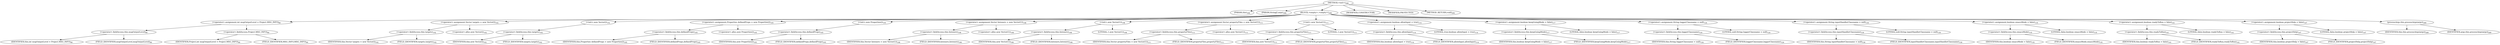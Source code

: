 digraph "&lt;init&gt;" {  
"379" [label = <(METHOD,&lt;init&gt;)<SUB>288</SUB>> ]
"10" [label = <(PARAM,this)<SUB>288</SUB>> ]
"380" [label = <(PARAM,String[] args)<SUB>288</SUB>> ]
"381" [label = <(BLOCK,&lt;empty&gt;,&lt;empty&gt;)<SUB>288</SUB>> ]
"382" [label = <(&lt;operator&gt;.assignment,int msgOutputLevel = Project.MSG_INFO)<SUB>90</SUB>> ]
"383" [label = <(&lt;operator&gt;.fieldAccess,this.msgOutputLevel)<SUB>90</SUB>> ]
"384" [label = <(IDENTIFIER,this,int msgOutputLevel = Project.MSG_INFO)<SUB>90</SUB>> ]
"385" [label = <(FIELD_IDENTIFIER,msgOutputLevel,msgOutputLevel)<SUB>90</SUB>> ]
"386" [label = <(&lt;operator&gt;.fieldAccess,Project.MSG_INFO)<SUB>90</SUB>> ]
"387" [label = <(IDENTIFIER,Project,int msgOutputLevel = Project.MSG_INFO)<SUB>90</SUB>> ]
"388" [label = <(FIELD_IDENTIFIER,MSG_INFO,MSG_INFO)<SUB>90</SUB>> ]
"389" [label = <(&lt;operator&gt;.assignment,Vector targets = new Vector())<SUB>102</SUB>> ]
"390" [label = <(&lt;operator&gt;.fieldAccess,this.targets)<SUB>102</SUB>> ]
"391" [label = <(IDENTIFIER,this,Vector targets = new Vector())<SUB>102</SUB>> ]
"392" [label = <(FIELD_IDENTIFIER,targets,targets)<SUB>102</SUB>> ]
"393" [label = <(&lt;operator&gt;.alloc,new Vector())<SUB>102</SUB>> ]
"394" [label = <(&lt;init&gt;,new Vector())<SUB>102</SUB>> ]
"395" [label = <(&lt;operator&gt;.fieldAccess,this.targets)<SUB>102</SUB>> ]
"396" [label = <(IDENTIFIER,this,new Vector())<SUB>102</SUB>> ]
"397" [label = <(FIELD_IDENTIFIER,targets,targets)<SUB>102</SUB>> ]
"398" [label = <(&lt;operator&gt;.assignment,Properties definedProps = new Properties())<SUB>105</SUB>> ]
"399" [label = <(&lt;operator&gt;.fieldAccess,this.definedProps)<SUB>105</SUB>> ]
"400" [label = <(IDENTIFIER,this,Properties definedProps = new Properties())<SUB>105</SUB>> ]
"401" [label = <(FIELD_IDENTIFIER,definedProps,definedProps)<SUB>105</SUB>> ]
"402" [label = <(&lt;operator&gt;.alloc,new Properties())<SUB>105</SUB>> ]
"403" [label = <(&lt;init&gt;,new Properties())<SUB>105</SUB>> ]
"404" [label = <(&lt;operator&gt;.fieldAccess,this.definedProps)<SUB>105</SUB>> ]
"405" [label = <(IDENTIFIER,this,new Properties())<SUB>105</SUB>> ]
"406" [label = <(FIELD_IDENTIFIER,definedProps,definedProps)<SUB>105</SUB>> ]
"407" [label = <(&lt;operator&gt;.assignment,Vector listeners = new Vector(1))<SUB>108</SUB>> ]
"408" [label = <(&lt;operator&gt;.fieldAccess,this.listeners)<SUB>108</SUB>> ]
"409" [label = <(IDENTIFIER,this,Vector listeners = new Vector(1))<SUB>108</SUB>> ]
"410" [label = <(FIELD_IDENTIFIER,listeners,listeners)<SUB>108</SUB>> ]
"411" [label = <(&lt;operator&gt;.alloc,new Vector(1))<SUB>108</SUB>> ]
"412" [label = <(&lt;init&gt;,new Vector(1))<SUB>108</SUB>> ]
"413" [label = <(&lt;operator&gt;.fieldAccess,this.listeners)<SUB>108</SUB>> ]
"414" [label = <(IDENTIFIER,this,new Vector(1))<SUB>108</SUB>> ]
"415" [label = <(FIELD_IDENTIFIER,listeners,listeners)<SUB>108</SUB>> ]
"416" [label = <(LITERAL,1,new Vector(1))<SUB>108</SUB>> ]
"417" [label = <(&lt;operator&gt;.assignment,Vector propertyFiles = new Vector(1))<SUB>111</SUB>> ]
"418" [label = <(&lt;operator&gt;.fieldAccess,this.propertyFiles)<SUB>111</SUB>> ]
"419" [label = <(IDENTIFIER,this,Vector propertyFiles = new Vector(1))<SUB>111</SUB>> ]
"420" [label = <(FIELD_IDENTIFIER,propertyFiles,propertyFiles)<SUB>111</SUB>> ]
"421" [label = <(&lt;operator&gt;.alloc,new Vector(1))<SUB>111</SUB>> ]
"422" [label = <(&lt;init&gt;,new Vector(1))<SUB>111</SUB>> ]
"423" [label = <(&lt;operator&gt;.fieldAccess,this.propertyFiles)<SUB>111</SUB>> ]
"424" [label = <(IDENTIFIER,this,new Vector(1))<SUB>111</SUB>> ]
"425" [label = <(FIELD_IDENTIFIER,propertyFiles,propertyFiles)<SUB>111</SUB>> ]
"426" [label = <(LITERAL,1,new Vector(1))<SUB>111</SUB>> ]
"427" [label = <(&lt;operator&gt;.assignment,boolean allowInput = true)<SUB>114</SUB>> ]
"428" [label = <(&lt;operator&gt;.fieldAccess,this.allowInput)<SUB>114</SUB>> ]
"429" [label = <(IDENTIFIER,this,boolean allowInput = true)<SUB>114</SUB>> ]
"430" [label = <(FIELD_IDENTIFIER,allowInput,allowInput)<SUB>114</SUB>> ]
"431" [label = <(LITERAL,true,boolean allowInput = true)<SUB>114</SUB>> ]
"432" [label = <(&lt;operator&gt;.assignment,boolean keepGoingMode = false)<SUB>117</SUB>> ]
"433" [label = <(&lt;operator&gt;.fieldAccess,this.keepGoingMode)<SUB>117</SUB>> ]
"434" [label = <(IDENTIFIER,this,boolean keepGoingMode = false)<SUB>117</SUB>> ]
"435" [label = <(FIELD_IDENTIFIER,keepGoingMode,keepGoingMode)<SUB>117</SUB>> ]
"436" [label = <(LITERAL,false,boolean keepGoingMode = false)<SUB>117</SUB>> ]
"437" [label = <(&lt;operator&gt;.assignment,String loggerClassname = null)<SUB>124</SUB>> ]
"438" [label = <(&lt;operator&gt;.fieldAccess,this.loggerClassname)<SUB>124</SUB>> ]
"439" [label = <(IDENTIFIER,this,String loggerClassname = null)<SUB>124</SUB>> ]
"440" [label = <(FIELD_IDENTIFIER,loggerClassname,loggerClassname)<SUB>124</SUB>> ]
"441" [label = <(LITERAL,null,String loggerClassname = null)<SUB>124</SUB>> ]
"442" [label = <(&lt;operator&gt;.assignment,String inputHandlerClassname = null)<SUB>130</SUB>> ]
"443" [label = <(&lt;operator&gt;.fieldAccess,this.inputHandlerClassname)<SUB>130</SUB>> ]
"444" [label = <(IDENTIFIER,this,String inputHandlerClassname = null)<SUB>130</SUB>> ]
"445" [label = <(FIELD_IDENTIFIER,inputHandlerClassname,inputHandlerClassname)<SUB>130</SUB>> ]
"446" [label = <(LITERAL,null,String inputHandlerClassname = null)<SUB>130</SUB>> ]
"447" [label = <(&lt;operator&gt;.assignment,boolean emacsMode = false)<SUB>135</SUB>> ]
"448" [label = <(&lt;operator&gt;.fieldAccess,this.emacsMode)<SUB>135</SUB>> ]
"449" [label = <(IDENTIFIER,this,boolean emacsMode = false)<SUB>135</SUB>> ]
"450" [label = <(FIELD_IDENTIFIER,emacsMode,emacsMode)<SUB>135</SUB>> ]
"451" [label = <(LITERAL,false,boolean emacsMode = false)<SUB>135</SUB>> ]
"452" [label = <(&lt;operator&gt;.assignment,boolean readyToRun = false)<SUB>141</SUB>> ]
"453" [label = <(&lt;operator&gt;.fieldAccess,this.readyToRun)<SUB>141</SUB>> ]
"454" [label = <(IDENTIFIER,this,boolean readyToRun = false)<SUB>141</SUB>> ]
"455" [label = <(FIELD_IDENTIFIER,readyToRun,readyToRun)<SUB>141</SUB>> ]
"456" [label = <(LITERAL,false,boolean readyToRun = false)<SUB>141</SUB>> ]
"457" [label = <(&lt;operator&gt;.assignment,boolean projectHelp = false)<SUB>147</SUB>> ]
"458" [label = <(&lt;operator&gt;.fieldAccess,this.projectHelp)<SUB>147</SUB>> ]
"459" [label = <(IDENTIFIER,this,boolean projectHelp = false)<SUB>147</SUB>> ]
"460" [label = <(FIELD_IDENTIFIER,projectHelp,projectHelp)<SUB>147</SUB>> ]
"461" [label = <(LITERAL,false,boolean projectHelp = false)<SUB>147</SUB>> ]
"462" [label = <(processArgs,this.processArgs(args))<SUB>289</SUB>> ]
"9" [label = <(IDENTIFIER,this,this.processArgs(args))<SUB>289</SUB>> ]
"463" [label = <(IDENTIFIER,args,this.processArgs(args))<SUB>289</SUB>> ]
"464" [label = <(MODIFIER,CONSTRUCTOR)> ]
"465" [label = <(MODIFIER,PROTECTED)> ]
"466" [label = <(METHOD_RETURN,void)<SUB>290</SUB>> ]
  "379" -> "10" 
  "379" -> "380" 
  "379" -> "381" 
  "379" -> "464" 
  "379" -> "465" 
  "379" -> "466" 
  "381" -> "382" 
  "381" -> "389" 
  "381" -> "394" 
  "381" -> "398" 
  "381" -> "403" 
  "381" -> "407" 
  "381" -> "412" 
  "381" -> "417" 
  "381" -> "422" 
  "381" -> "427" 
  "381" -> "432" 
  "381" -> "437" 
  "381" -> "442" 
  "381" -> "447" 
  "381" -> "452" 
  "381" -> "457" 
  "381" -> "462" 
  "382" -> "383" 
  "382" -> "386" 
  "383" -> "384" 
  "383" -> "385" 
  "386" -> "387" 
  "386" -> "388" 
  "389" -> "390" 
  "389" -> "393" 
  "390" -> "391" 
  "390" -> "392" 
  "394" -> "395" 
  "395" -> "396" 
  "395" -> "397" 
  "398" -> "399" 
  "398" -> "402" 
  "399" -> "400" 
  "399" -> "401" 
  "403" -> "404" 
  "404" -> "405" 
  "404" -> "406" 
  "407" -> "408" 
  "407" -> "411" 
  "408" -> "409" 
  "408" -> "410" 
  "412" -> "413" 
  "412" -> "416" 
  "413" -> "414" 
  "413" -> "415" 
  "417" -> "418" 
  "417" -> "421" 
  "418" -> "419" 
  "418" -> "420" 
  "422" -> "423" 
  "422" -> "426" 
  "423" -> "424" 
  "423" -> "425" 
  "427" -> "428" 
  "427" -> "431" 
  "428" -> "429" 
  "428" -> "430" 
  "432" -> "433" 
  "432" -> "436" 
  "433" -> "434" 
  "433" -> "435" 
  "437" -> "438" 
  "437" -> "441" 
  "438" -> "439" 
  "438" -> "440" 
  "442" -> "443" 
  "442" -> "446" 
  "443" -> "444" 
  "443" -> "445" 
  "447" -> "448" 
  "447" -> "451" 
  "448" -> "449" 
  "448" -> "450" 
  "452" -> "453" 
  "452" -> "456" 
  "453" -> "454" 
  "453" -> "455" 
  "457" -> "458" 
  "457" -> "461" 
  "458" -> "459" 
  "458" -> "460" 
  "462" -> "9" 
  "462" -> "463" 
}
